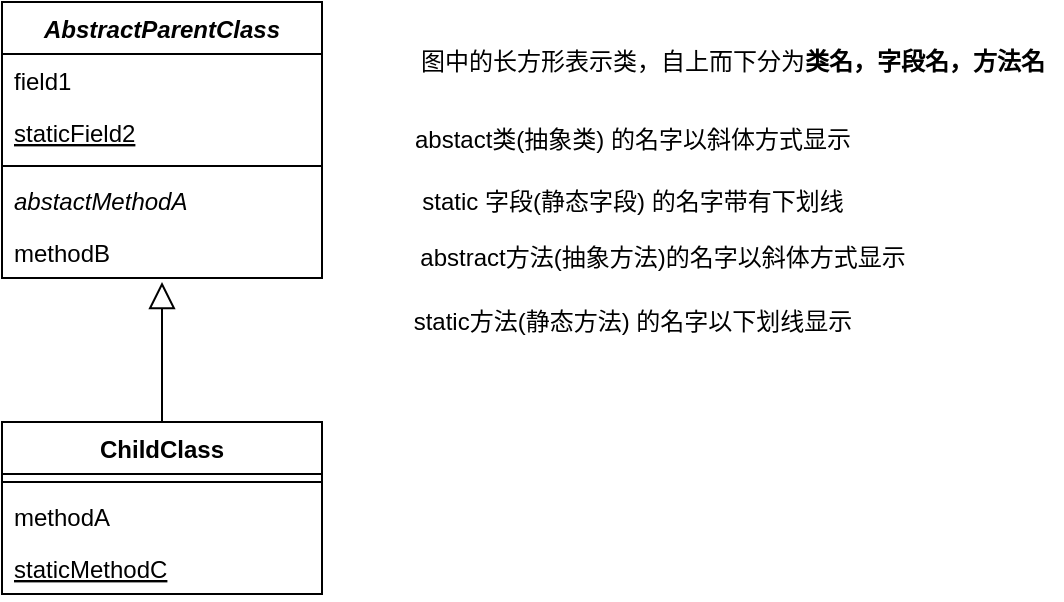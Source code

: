 <mxfile version="14.9.4" type="github"><diagram id="V501IQTw47_0DweLKdam" name="Page-1"><mxGraphModel dx="946" dy="589" grid="1" gridSize="10" guides="1" tooltips="1" connect="1" arrows="1" fold="1" page="1" pageScale="1" pageWidth="827" pageHeight="1169" math="0" shadow="0"><root><mxCell id="0"/><mxCell id="1" parent="0"/><mxCell id="iNPYXsOmTlKJxom6XOsz-1" value="AbstractParentClass" style="swimlane;fontStyle=3;align=center;verticalAlign=top;childLayout=stackLayout;horizontal=1;startSize=26;horizontalStack=0;resizeParent=1;resizeParentMax=0;resizeLast=0;collapsible=1;marginBottom=0;" vertex="1" parent="1"><mxGeometry x="120" y="260" width="160" height="138" as="geometry"/></mxCell><mxCell id="iNPYXsOmTlKJxom6XOsz-2" value="field1" style="text;strokeColor=none;fillColor=none;align=left;verticalAlign=top;spacingLeft=4;spacingRight=4;overflow=hidden;rotatable=0;points=[[0,0.5],[1,0.5]];portConstraint=eastwest;fontStyle=0" vertex="1" parent="iNPYXsOmTlKJxom6XOsz-1"><mxGeometry y="26" width="160" height="26" as="geometry"/></mxCell><mxCell id="iNPYXsOmTlKJxom6XOsz-6" value="staticField2" style="text;strokeColor=none;fillColor=none;align=left;verticalAlign=top;spacingLeft=4;spacingRight=4;overflow=hidden;rotatable=0;points=[[0,0.5],[1,0.5]];portConstraint=eastwest;fontStyle=4" vertex="1" parent="iNPYXsOmTlKJxom6XOsz-1"><mxGeometry y="52" width="160" height="26" as="geometry"/></mxCell><mxCell id="iNPYXsOmTlKJxom6XOsz-3" value="" style="line;strokeWidth=1;fillColor=none;align=left;verticalAlign=middle;spacingTop=-1;spacingLeft=3;spacingRight=3;rotatable=0;labelPosition=right;points=[];portConstraint=eastwest;" vertex="1" parent="iNPYXsOmTlKJxom6XOsz-1"><mxGeometry y="78" width="160" height="8" as="geometry"/></mxCell><mxCell id="iNPYXsOmTlKJxom6XOsz-4" value="abstactMethodA" style="text;strokeColor=none;fillColor=none;align=left;verticalAlign=top;spacingLeft=4;spacingRight=4;overflow=hidden;rotatable=0;points=[[0,0.5],[1,0.5]];portConstraint=eastwest;fontStyle=2" vertex="1" parent="iNPYXsOmTlKJxom6XOsz-1"><mxGeometry y="86" width="160" height="26" as="geometry"/></mxCell><mxCell id="iNPYXsOmTlKJxom6XOsz-5" value="methodB" style="text;strokeColor=none;fillColor=none;align=left;verticalAlign=top;spacingLeft=4;spacingRight=4;overflow=hidden;rotatable=0;points=[[0,0.5],[1,0.5]];portConstraint=eastwest;" vertex="1" parent="iNPYXsOmTlKJxom6XOsz-1"><mxGeometry y="112" width="160" height="26" as="geometry"/></mxCell><mxCell id="iNPYXsOmTlKJxom6XOsz-13" style="edgeStyle=orthogonalEdgeStyle;orthogonalLoop=1;jettySize=auto;html=1;exitX=0.5;exitY=0;exitDx=0;exitDy=0;rounded=0;startArrow=none;startFill=0;endArrow=block;endFill=0;strokeWidth=1;targetPerimeterSpacing=2;endSize=11;startSize=10;" edge="1" parent="1" source="iNPYXsOmTlKJxom6XOsz-8"><mxGeometry relative="1" as="geometry"><mxPoint x="200" y="400" as="targetPoint"/><Array as="points"><mxPoint x="200" y="430"/><mxPoint x="200" y="430"/></Array></mxGeometry></mxCell><mxCell id="iNPYXsOmTlKJxom6XOsz-8" value="ChildClass" style="swimlane;fontStyle=1;align=center;verticalAlign=top;childLayout=stackLayout;horizontal=1;startSize=26;horizontalStack=0;resizeParent=1;resizeParentMax=0;resizeLast=0;collapsible=1;marginBottom=0;" vertex="1" parent="1"><mxGeometry x="120" y="470" width="160" height="86" as="geometry"/></mxCell><mxCell id="iNPYXsOmTlKJxom6XOsz-10" value="" style="line;strokeWidth=1;fillColor=none;align=left;verticalAlign=middle;spacingTop=-1;spacingLeft=3;spacingRight=3;rotatable=0;labelPosition=right;points=[];portConstraint=eastwest;" vertex="1" parent="iNPYXsOmTlKJxom6XOsz-8"><mxGeometry y="26" width="160" height="8" as="geometry"/></mxCell><mxCell id="iNPYXsOmTlKJxom6XOsz-11" value="methodA" style="text;strokeColor=none;fillColor=none;align=left;verticalAlign=top;spacingLeft=4;spacingRight=4;overflow=hidden;rotatable=0;points=[[0,0.5],[1,0.5]];portConstraint=eastwest;" vertex="1" parent="iNPYXsOmTlKJxom6XOsz-8"><mxGeometry y="34" width="160" height="26" as="geometry"/></mxCell><mxCell id="iNPYXsOmTlKJxom6XOsz-12" value="staticMethodC" style="text;strokeColor=none;fillColor=none;align=left;verticalAlign=top;spacingLeft=4;spacingRight=4;overflow=hidden;rotatable=0;points=[[0,0.5],[1,0.5]];portConstraint=eastwest;fontStyle=4" vertex="1" parent="iNPYXsOmTlKJxom6XOsz-8"><mxGeometry y="60" width="160" height="26" as="geometry"/></mxCell><mxCell id="iNPYXsOmTlKJxom6XOsz-14" value="图中的长方形表示类，自上而下分为&lt;b&gt;类名，字段名，方法名&lt;/b&gt;" style="text;html=1;align=center;verticalAlign=middle;resizable=0;points=[];autosize=1;strokeColor=none;" vertex="1" parent="1"><mxGeometry x="320" y="280" width="330" height="20" as="geometry"/></mxCell><mxCell id="iNPYXsOmTlKJxom6XOsz-20" value="abstact类(抽象类) 的名字以斜体方式显示" style="text;html=1;align=center;verticalAlign=middle;resizable=0;points=[];autosize=1;strokeColor=none;labelPosition=center;verticalLabelPosition=middle;" vertex="1" parent="1"><mxGeometry x="320" y="319" width="230" height="20" as="geometry"/></mxCell><mxCell id="iNPYXsOmTlKJxom6XOsz-22" value="static 字段(静态字段) 的名字带有下划线" style="text;html=1;align=center;verticalAlign=middle;resizable=0;points=[];autosize=1;strokeColor=none;" vertex="1" parent="1"><mxGeometry x="320" y="350" width="230" height="20" as="geometry"/></mxCell><mxCell id="iNPYXsOmTlKJxom6XOsz-23" value="abstract方法(抽象方法)的名字以斜体方式显示" style="text;html=1;align=center;verticalAlign=middle;resizable=0;points=[];autosize=1;strokeColor=none;" vertex="1" parent="1"><mxGeometry x="320" y="378" width="260" height="20" as="geometry"/></mxCell><mxCell id="iNPYXsOmTlKJxom6XOsz-24" value="static方法(静态方法) 的名字以下划线显示" style="text;html=1;align=center;verticalAlign=middle;resizable=0;points=[];autosize=1;strokeColor=none;" vertex="1" parent="1"><mxGeometry x="320" y="410" width="230" height="20" as="geometry"/></mxCell></root></mxGraphModel></diagram></mxfile>